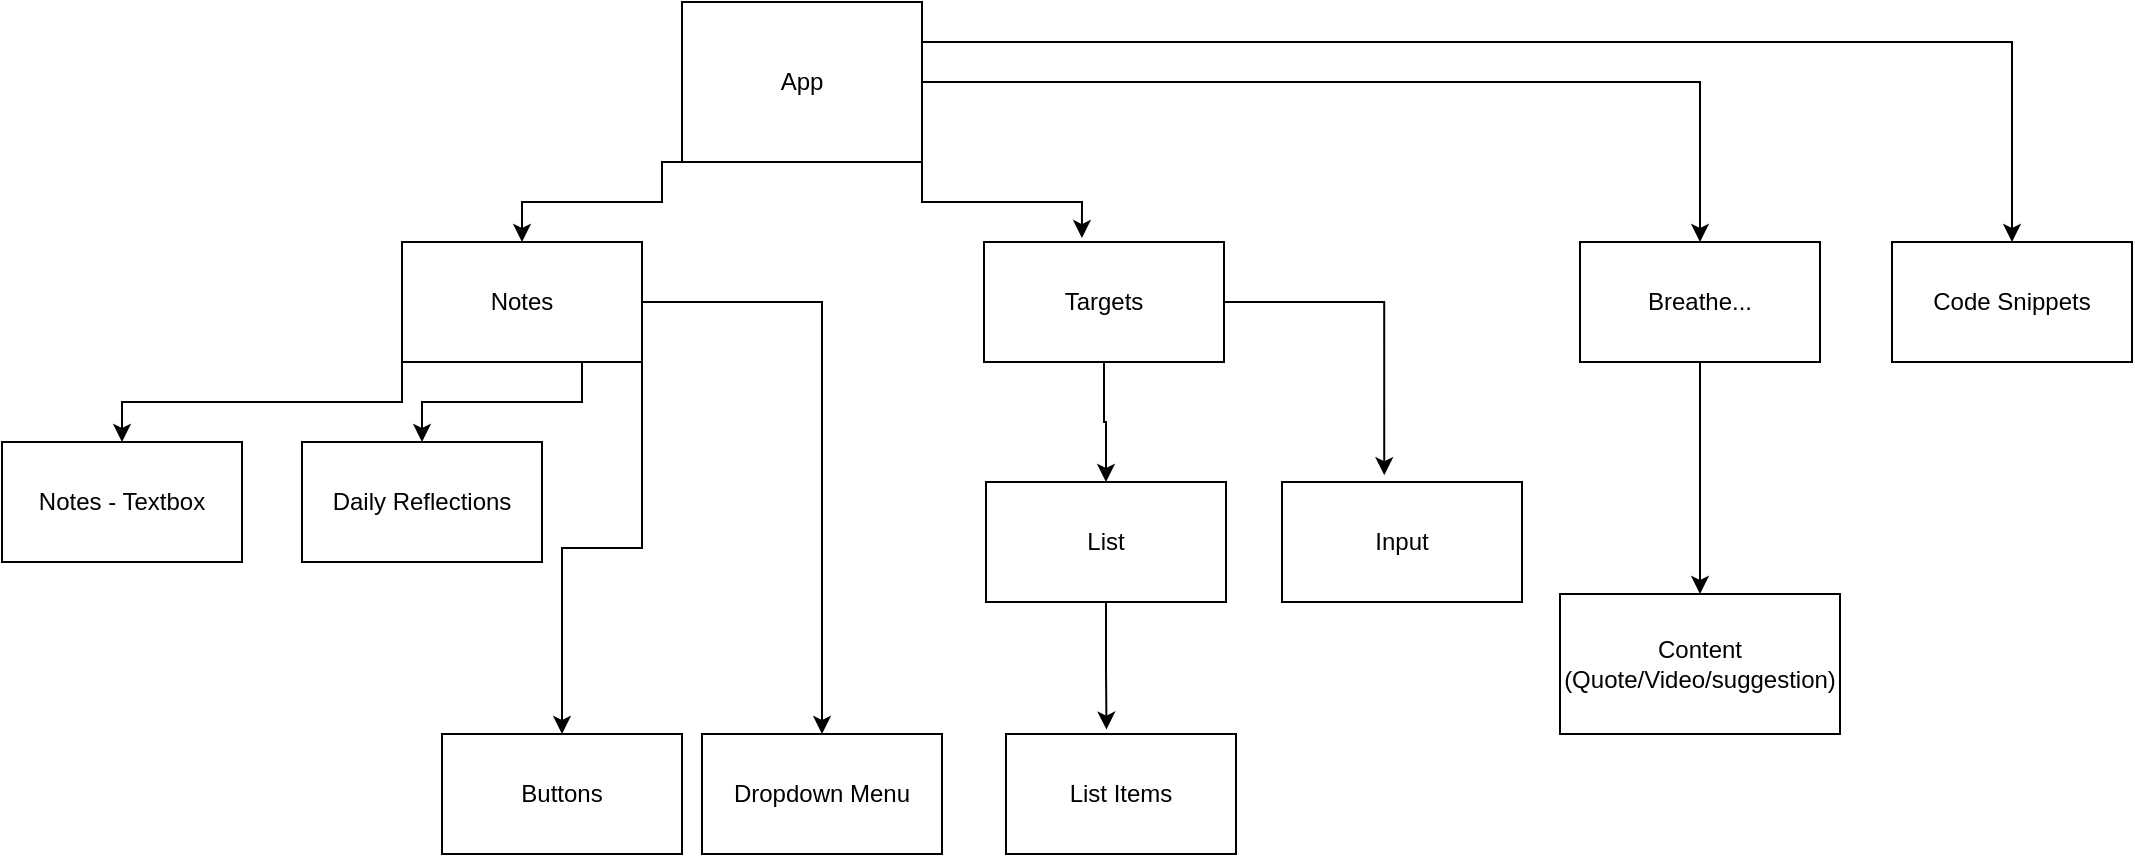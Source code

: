 <mxfile>
    <diagram id="t1frandATov2a1l55Qc0" name="Page-1">
        <mxGraphModel dx="1192" dy="559" grid="1" gridSize="10" guides="1" tooltips="1" connect="1" arrows="1" fold="1" page="1" pageScale="1" pageWidth="1654" pageHeight="2336" math="0" shadow="0">
            <root>
                <mxCell id="0"/>
                <mxCell id="1" parent="0"/>
                <mxCell id="QeAt1TBih0sk3SVE88iW-4" style="edgeStyle=orthogonalEdgeStyle;rounded=0;orthogonalLoop=1;jettySize=auto;html=1;exitX=0;exitY=1;exitDx=0;exitDy=0;entryX=0.5;entryY=0;entryDx=0;entryDy=0;" parent="1" source="QeAt1TBih0sk3SVE88iW-1" target="QeAt1TBih0sk3SVE88iW-2" edge="1">
                    <mxGeometry relative="1" as="geometry">
                        <Array as="points">
                            <mxPoint x="350" y="120"/>
                            <mxPoint x="350" y="140"/>
                            <mxPoint x="280" y="140"/>
                        </Array>
                    </mxGeometry>
                </mxCell>
                <mxCell id="QeAt1TBih0sk3SVE88iW-13" style="edgeStyle=orthogonalEdgeStyle;rounded=0;orthogonalLoop=1;jettySize=auto;html=1;exitX=1;exitY=1;exitDx=0;exitDy=0;entryX=0.408;entryY=-0.033;entryDx=0;entryDy=0;entryPerimeter=0;" parent="1" source="QeAt1TBih0sk3SVE88iW-1" target="QeAt1TBih0sk3SVE88iW-12" edge="1">
                    <mxGeometry relative="1" as="geometry"/>
                </mxCell>
                <mxCell id="QeAt1TBih0sk3SVE88iW-19" style="edgeStyle=orthogonalEdgeStyle;rounded=0;orthogonalLoop=1;jettySize=auto;html=1;exitX=1;exitY=0.5;exitDx=0;exitDy=0;entryX=0.5;entryY=0;entryDx=0;entryDy=0;" parent="1" source="QeAt1TBih0sk3SVE88iW-1" target="QeAt1TBih0sk3SVE88iW-18" edge="1">
                    <mxGeometry relative="1" as="geometry"/>
                </mxCell>
                <mxCell id="QeAt1TBih0sk3SVE88iW-25" style="edgeStyle=orthogonalEdgeStyle;rounded=0;orthogonalLoop=1;jettySize=auto;html=1;exitX=1;exitY=0.25;exitDx=0;exitDy=0;entryX=0.5;entryY=0;entryDx=0;entryDy=0;" parent="1" source="QeAt1TBih0sk3SVE88iW-1" target="QeAt1TBih0sk3SVE88iW-24" edge="1">
                    <mxGeometry relative="1" as="geometry"/>
                </mxCell>
                <mxCell id="QeAt1TBih0sk3SVE88iW-1" value="App" style="rounded=0;whiteSpace=wrap;html=1;" parent="1" vertex="1">
                    <mxGeometry x="360" y="40" width="120" height="80" as="geometry"/>
                </mxCell>
                <mxCell id="QeAt1TBih0sk3SVE88iW-6" style="edgeStyle=orthogonalEdgeStyle;rounded=0;orthogonalLoop=1;jettySize=auto;html=1;exitX=0;exitY=1;exitDx=0;exitDy=0;entryX=0.5;entryY=0;entryDx=0;entryDy=0;" parent="1" source="QeAt1TBih0sk3SVE88iW-2" target="QeAt1TBih0sk3SVE88iW-3" edge="1">
                    <mxGeometry relative="1" as="geometry"/>
                </mxCell>
                <mxCell id="QeAt1TBih0sk3SVE88iW-7" style="edgeStyle=orthogonalEdgeStyle;rounded=0;orthogonalLoop=1;jettySize=auto;html=1;exitX=0.75;exitY=1;exitDx=0;exitDy=0;entryX=0.5;entryY=0;entryDx=0;entryDy=0;" parent="1" source="QeAt1TBih0sk3SVE88iW-2" target="QeAt1TBih0sk3SVE88iW-5" edge="1">
                    <mxGeometry relative="1" as="geometry"/>
                </mxCell>
                <mxCell id="QeAt1TBih0sk3SVE88iW-10" style="edgeStyle=orthogonalEdgeStyle;rounded=0;orthogonalLoop=1;jettySize=auto;html=1;exitX=1;exitY=1;exitDx=0;exitDy=0;" parent="1" source="QeAt1TBih0sk3SVE88iW-2" target="QeAt1TBih0sk3SVE88iW-8" edge="1">
                    <mxGeometry relative="1" as="geometry"/>
                </mxCell>
                <mxCell id="QeAt1TBih0sk3SVE88iW-11" style="edgeStyle=orthogonalEdgeStyle;rounded=0;orthogonalLoop=1;jettySize=auto;html=1;exitX=1;exitY=0.5;exitDx=0;exitDy=0;" parent="1" source="QeAt1TBih0sk3SVE88iW-2" target="QeAt1TBih0sk3SVE88iW-9" edge="1">
                    <mxGeometry relative="1" as="geometry"/>
                </mxCell>
                <mxCell id="QeAt1TBih0sk3SVE88iW-2" value="Notes" style="rounded=0;whiteSpace=wrap;html=1;" parent="1" vertex="1">
                    <mxGeometry x="220" y="160" width="120" height="60" as="geometry"/>
                </mxCell>
                <mxCell id="QeAt1TBih0sk3SVE88iW-3" value="Notes - Textbox" style="rounded=0;whiteSpace=wrap;html=1;" parent="1" vertex="1">
                    <mxGeometry x="20" y="260" width="120" height="60" as="geometry"/>
                </mxCell>
                <mxCell id="QeAt1TBih0sk3SVE88iW-5" value="Daily Reflections" style="rounded=0;whiteSpace=wrap;html=1;" parent="1" vertex="1">
                    <mxGeometry x="170" y="260" width="120" height="60" as="geometry"/>
                </mxCell>
                <mxCell id="QeAt1TBih0sk3SVE88iW-8" value="Buttons" style="rounded=0;whiteSpace=wrap;html=1;" parent="1" vertex="1">
                    <mxGeometry x="240" y="406" width="120" height="60" as="geometry"/>
                </mxCell>
                <mxCell id="QeAt1TBih0sk3SVE88iW-9" value="Dropdown Menu" style="rounded=0;whiteSpace=wrap;html=1;" parent="1" vertex="1">
                    <mxGeometry x="370" y="406" width="120" height="60" as="geometry"/>
                </mxCell>
                <mxCell id="QeAt1TBih0sk3SVE88iW-16" style="edgeStyle=orthogonalEdgeStyle;rounded=0;orthogonalLoop=1;jettySize=auto;html=1;exitX=0.5;exitY=1;exitDx=0;exitDy=0;entryX=0.5;entryY=0;entryDx=0;entryDy=0;" parent="1" source="QeAt1TBih0sk3SVE88iW-12" target="QeAt1TBih0sk3SVE88iW-14" edge="1">
                    <mxGeometry relative="1" as="geometry"/>
                </mxCell>
                <mxCell id="QeAt1TBih0sk3SVE88iW-21" style="edgeStyle=orthogonalEdgeStyle;rounded=0;orthogonalLoop=1;jettySize=auto;html=1;exitX=1;exitY=0.5;exitDx=0;exitDy=0;entryX=0.426;entryY=-0.057;entryDx=0;entryDy=0;entryPerimeter=0;" parent="1" source="QeAt1TBih0sk3SVE88iW-12" target="QeAt1TBih0sk3SVE88iW-20" edge="1">
                    <mxGeometry relative="1" as="geometry"/>
                </mxCell>
                <mxCell id="QeAt1TBih0sk3SVE88iW-12" value="Targets" style="rounded=0;whiteSpace=wrap;html=1;" parent="1" vertex="1">
                    <mxGeometry x="511" y="160" width="120" height="60" as="geometry"/>
                </mxCell>
                <mxCell id="QeAt1TBih0sk3SVE88iW-17" style="edgeStyle=orthogonalEdgeStyle;rounded=0;orthogonalLoop=1;jettySize=auto;html=1;exitX=0.5;exitY=1;exitDx=0;exitDy=0;entryX=0.437;entryY=-0.037;entryDx=0;entryDy=0;entryPerimeter=0;" parent="1" source="QeAt1TBih0sk3SVE88iW-14" target="QeAt1TBih0sk3SVE88iW-15" edge="1">
                    <mxGeometry relative="1" as="geometry"/>
                </mxCell>
                <mxCell id="QeAt1TBih0sk3SVE88iW-14" value="List" style="rounded=0;whiteSpace=wrap;html=1;" parent="1" vertex="1">
                    <mxGeometry x="512" y="280" width="120" height="60" as="geometry"/>
                </mxCell>
                <mxCell id="QeAt1TBih0sk3SVE88iW-15" value="List Items" style="rounded=0;whiteSpace=wrap;html=1;" parent="1" vertex="1">
                    <mxGeometry x="522" y="406" width="115" height="60" as="geometry"/>
                </mxCell>
                <mxCell id="QeAt1TBih0sk3SVE88iW-23" style="edgeStyle=orthogonalEdgeStyle;rounded=0;orthogonalLoop=1;jettySize=auto;html=1;exitX=0.5;exitY=1;exitDx=0;exitDy=0;" parent="1" source="QeAt1TBih0sk3SVE88iW-18" target="QeAt1TBih0sk3SVE88iW-22" edge="1">
                    <mxGeometry relative="1" as="geometry"/>
                </mxCell>
                <mxCell id="QeAt1TBih0sk3SVE88iW-18" value="Breathe..." style="rounded=0;whiteSpace=wrap;html=1;" parent="1" vertex="1">
                    <mxGeometry x="809" y="160" width="120" height="60" as="geometry"/>
                </mxCell>
                <mxCell id="QeAt1TBih0sk3SVE88iW-20" value="Input" style="rounded=0;whiteSpace=wrap;html=1;" parent="1" vertex="1">
                    <mxGeometry x="660" y="280" width="120" height="60" as="geometry"/>
                </mxCell>
                <mxCell id="QeAt1TBih0sk3SVE88iW-22" value="Content (Quote/Video/suggestion)" style="rounded=0;whiteSpace=wrap;html=1;" parent="1" vertex="1">
                    <mxGeometry x="799" y="336" width="140" height="70" as="geometry"/>
                </mxCell>
                <mxCell id="QeAt1TBih0sk3SVE88iW-24" value="Code Snippets" style="rounded=0;whiteSpace=wrap;html=1;" parent="1" vertex="1">
                    <mxGeometry x="965" y="160" width="120" height="60" as="geometry"/>
                </mxCell>
            </root>
        </mxGraphModel>
    </diagram>
</mxfile>